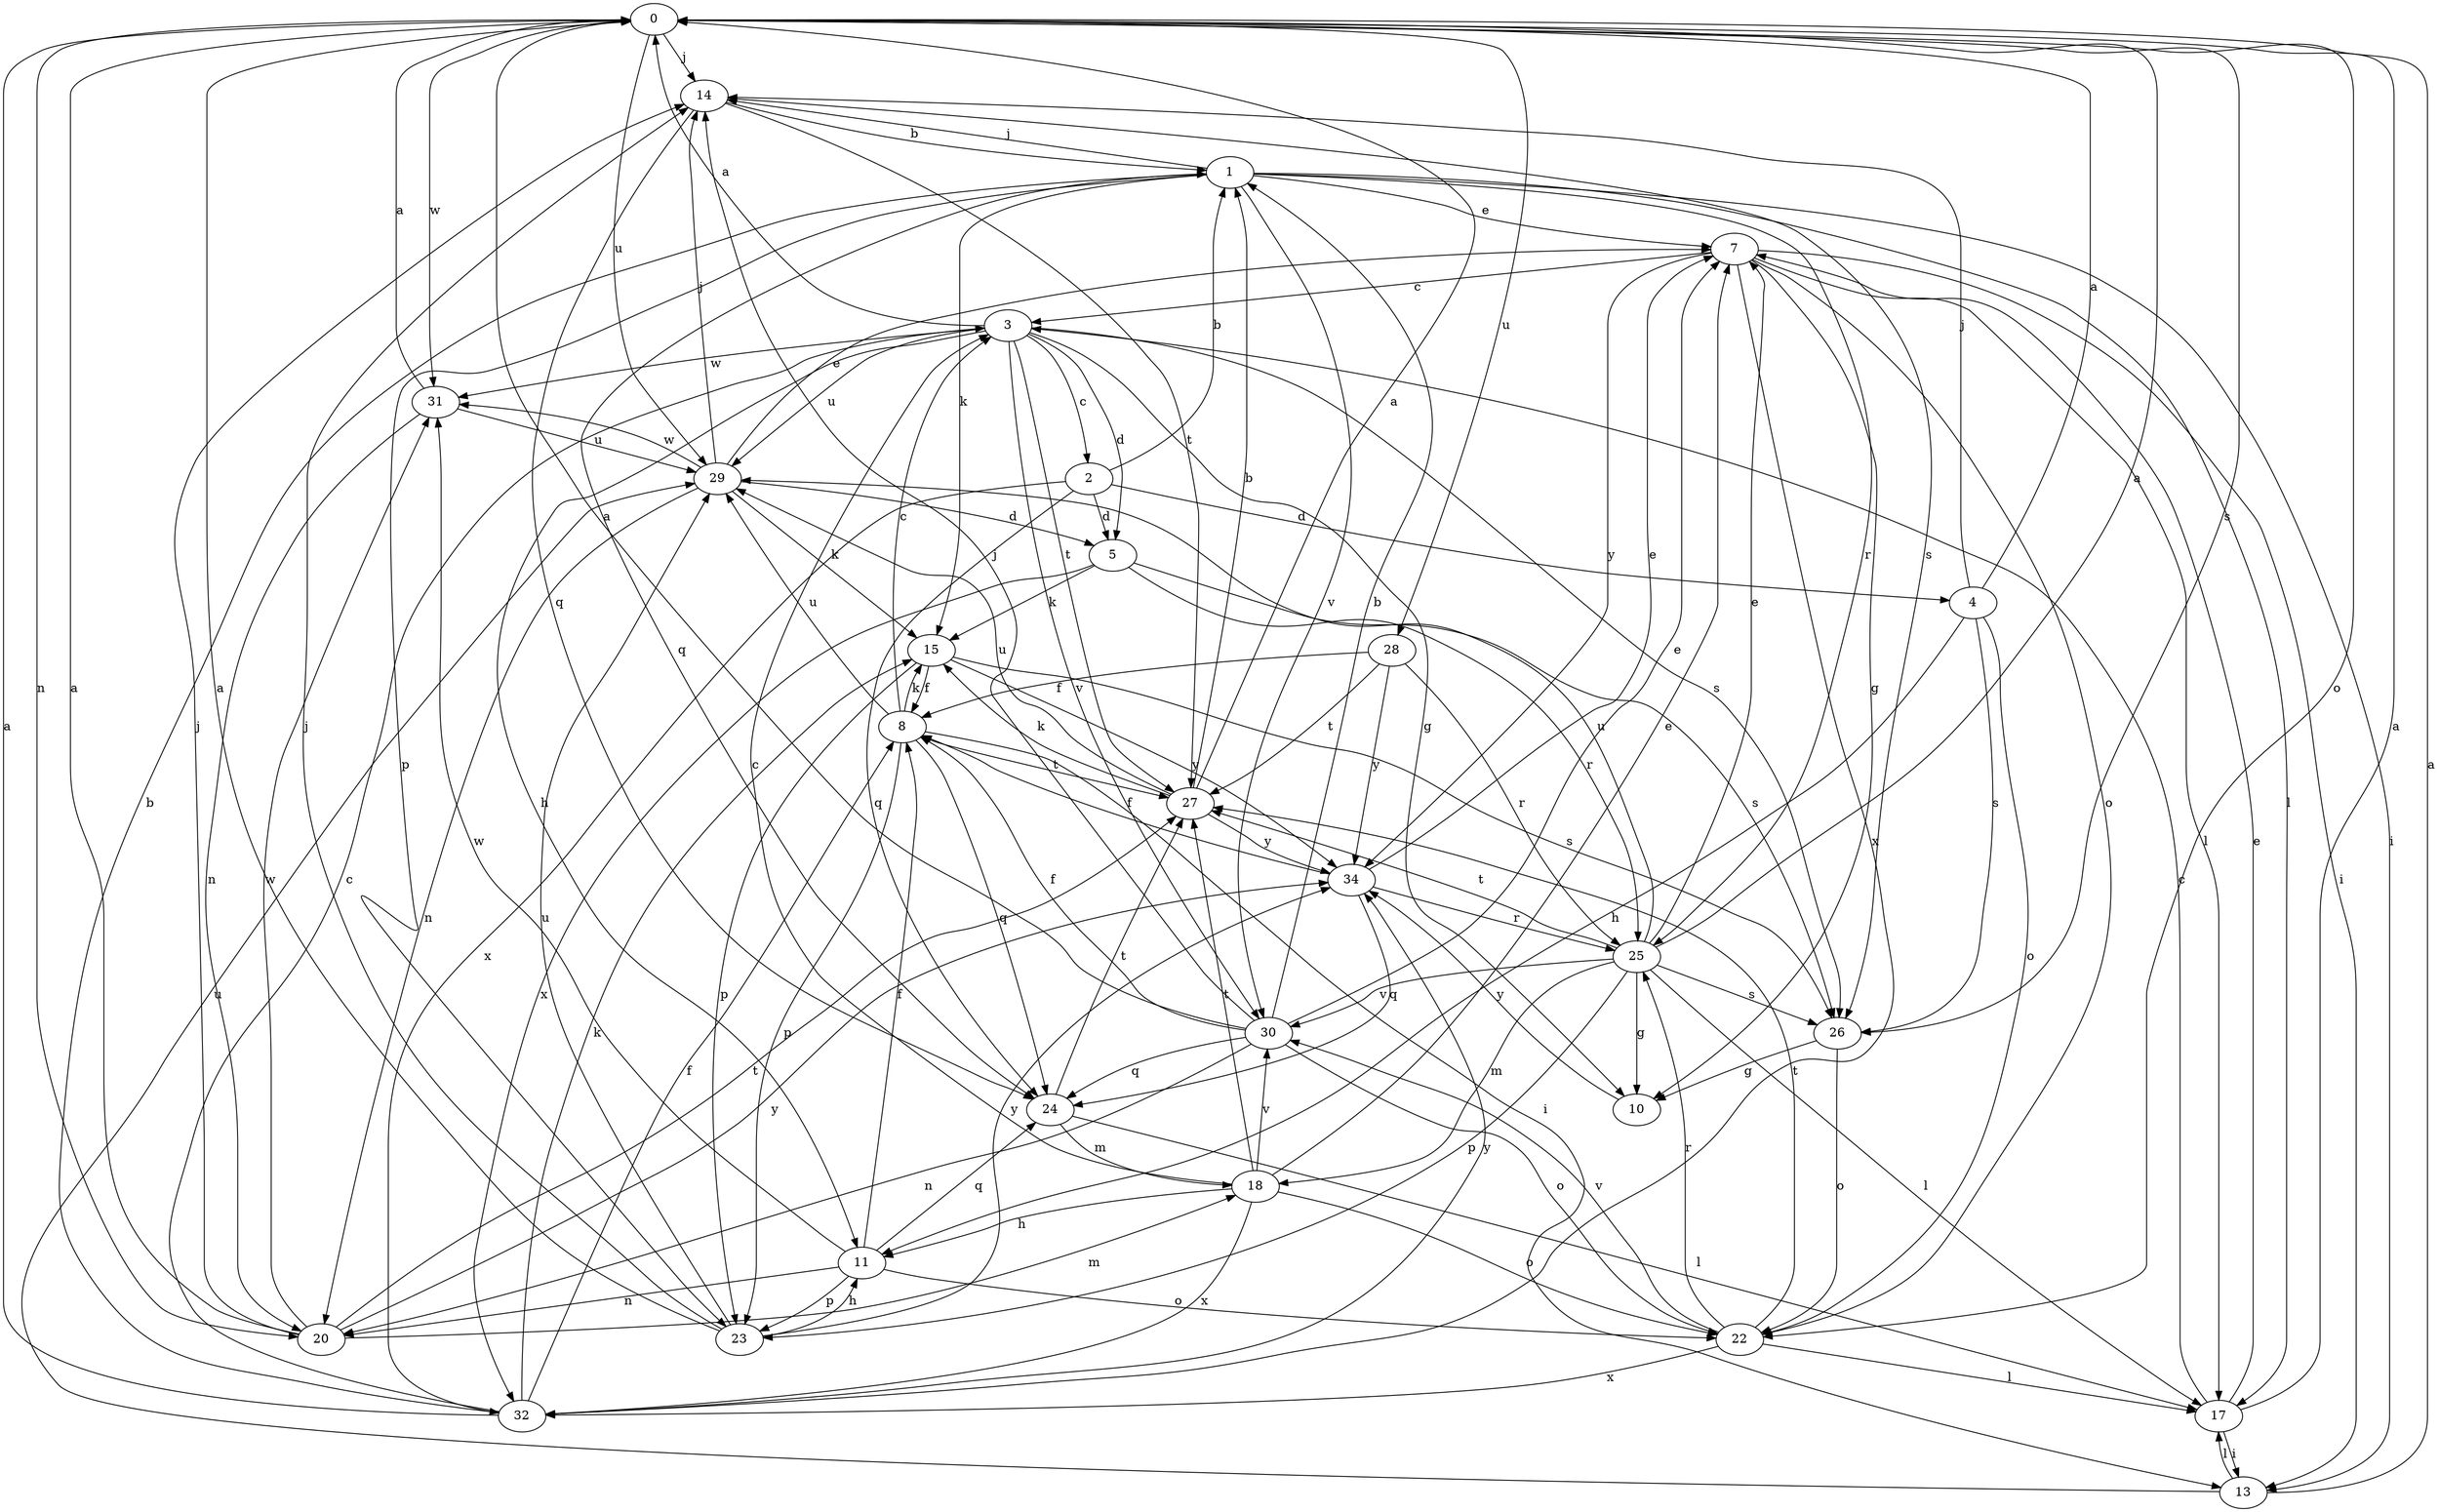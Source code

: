 strict digraph  {
0;
1;
2;
3;
4;
5;
7;
8;
10;
11;
13;
14;
15;
17;
18;
20;
22;
23;
24;
25;
26;
27;
28;
29;
30;
31;
32;
34;
0 -> 14  [label=j];
0 -> 20  [label=n];
0 -> 22  [label=o];
0 -> 26  [label=s];
0 -> 28  [label=u];
0 -> 29  [label=u];
0 -> 31  [label=w];
1 -> 7  [label=e];
1 -> 13  [label=i];
1 -> 14  [label=j];
1 -> 15  [label=k];
1 -> 17  [label=l];
1 -> 23  [label=p];
1 -> 24  [label=q];
1 -> 25  [label=r];
1 -> 30  [label=v];
2 -> 1  [label=b];
2 -> 4  [label=d];
2 -> 5  [label=d];
2 -> 24  [label=q];
2 -> 32  [label=x];
3 -> 0  [label=a];
3 -> 2  [label=c];
3 -> 5  [label=d];
3 -> 10  [label=g];
3 -> 11  [label=h];
3 -> 26  [label=s];
3 -> 27  [label=t];
3 -> 29  [label=u];
3 -> 30  [label=v];
3 -> 31  [label=w];
4 -> 0  [label=a];
4 -> 11  [label=h];
4 -> 14  [label=j];
4 -> 22  [label=o];
4 -> 26  [label=s];
5 -> 15  [label=k];
5 -> 25  [label=r];
5 -> 26  [label=s];
5 -> 32  [label=x];
7 -> 3  [label=c];
7 -> 10  [label=g];
7 -> 13  [label=i];
7 -> 17  [label=l];
7 -> 22  [label=o];
7 -> 32  [label=x];
7 -> 34  [label=y];
8 -> 3  [label=c];
8 -> 13  [label=i];
8 -> 15  [label=k];
8 -> 23  [label=p];
8 -> 24  [label=q];
8 -> 27  [label=t];
8 -> 29  [label=u];
10 -> 34  [label=y];
11 -> 8  [label=f];
11 -> 20  [label=n];
11 -> 22  [label=o];
11 -> 23  [label=p];
11 -> 24  [label=q];
11 -> 31  [label=w];
13 -> 0  [label=a];
13 -> 17  [label=l];
13 -> 29  [label=u];
14 -> 1  [label=b];
14 -> 24  [label=q];
14 -> 26  [label=s];
14 -> 27  [label=t];
15 -> 8  [label=f];
15 -> 23  [label=p];
15 -> 26  [label=s];
15 -> 34  [label=y];
17 -> 0  [label=a];
17 -> 3  [label=c];
17 -> 7  [label=e];
17 -> 13  [label=i];
18 -> 3  [label=c];
18 -> 7  [label=e];
18 -> 11  [label=h];
18 -> 22  [label=o];
18 -> 27  [label=t];
18 -> 30  [label=v];
18 -> 32  [label=x];
20 -> 0  [label=a];
20 -> 14  [label=j];
20 -> 18  [label=m];
20 -> 27  [label=t];
20 -> 31  [label=w];
20 -> 34  [label=y];
22 -> 17  [label=l];
22 -> 25  [label=r];
22 -> 27  [label=t];
22 -> 30  [label=v];
22 -> 32  [label=x];
23 -> 0  [label=a];
23 -> 11  [label=h];
23 -> 14  [label=j];
23 -> 29  [label=u];
23 -> 34  [label=y];
24 -> 17  [label=l];
24 -> 18  [label=m];
24 -> 27  [label=t];
25 -> 0  [label=a];
25 -> 7  [label=e];
25 -> 10  [label=g];
25 -> 17  [label=l];
25 -> 18  [label=m];
25 -> 23  [label=p];
25 -> 26  [label=s];
25 -> 27  [label=t];
25 -> 29  [label=u];
25 -> 30  [label=v];
26 -> 10  [label=g];
26 -> 22  [label=o];
27 -> 0  [label=a];
27 -> 1  [label=b];
27 -> 15  [label=k];
27 -> 29  [label=u];
27 -> 34  [label=y];
28 -> 8  [label=f];
28 -> 25  [label=r];
28 -> 27  [label=t];
28 -> 34  [label=y];
29 -> 5  [label=d];
29 -> 7  [label=e];
29 -> 14  [label=j];
29 -> 15  [label=k];
29 -> 20  [label=n];
29 -> 31  [label=w];
30 -> 0  [label=a];
30 -> 1  [label=b];
30 -> 7  [label=e];
30 -> 8  [label=f];
30 -> 14  [label=j];
30 -> 20  [label=n];
30 -> 22  [label=o];
30 -> 24  [label=q];
31 -> 0  [label=a];
31 -> 20  [label=n];
31 -> 29  [label=u];
32 -> 0  [label=a];
32 -> 1  [label=b];
32 -> 3  [label=c];
32 -> 8  [label=f];
32 -> 15  [label=k];
32 -> 34  [label=y];
34 -> 7  [label=e];
34 -> 8  [label=f];
34 -> 24  [label=q];
34 -> 25  [label=r];
}
